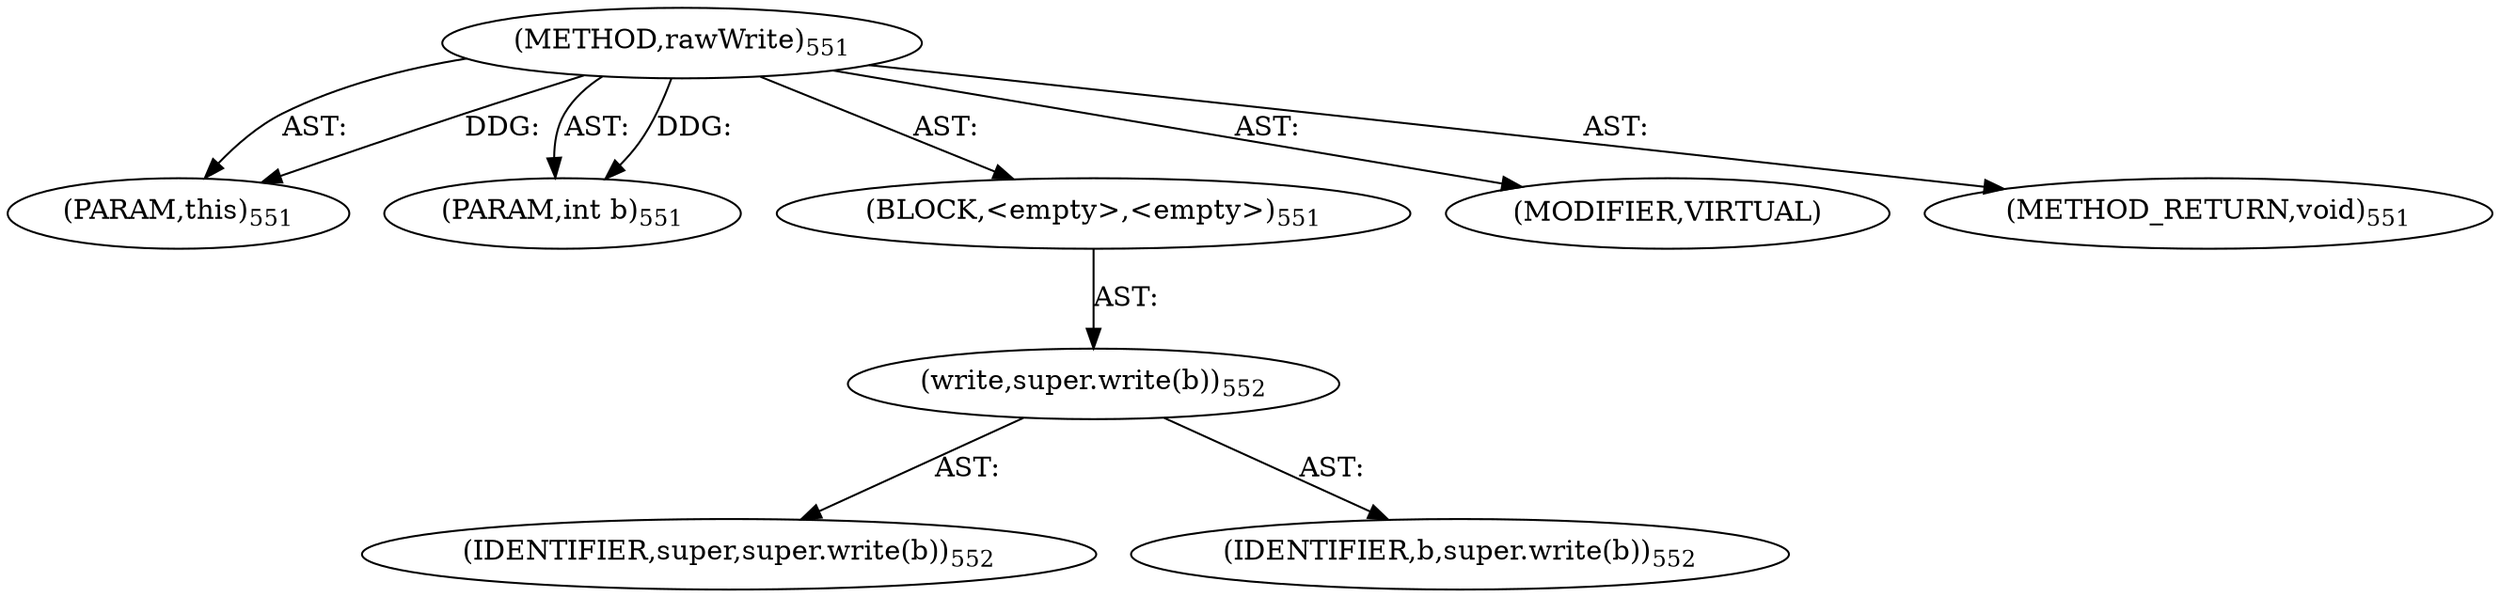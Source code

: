 digraph "rawWrite" {  
"111669149731" [label = <(METHOD,rawWrite)<SUB>551</SUB>> ]
"115964117051" [label = <(PARAM,this)<SUB>551</SUB>> ]
"115964117052" [label = <(PARAM,int b)<SUB>551</SUB>> ]
"25769803852" [label = <(BLOCK,&lt;empty&gt;,&lt;empty&gt;)<SUB>551</SUB>> ]
"30064771378" [label = <(write,super.write(b))<SUB>552</SUB>> ]
"68719476967" [label = <(IDENTIFIER,super,super.write(b))<SUB>552</SUB>> ]
"68719476968" [label = <(IDENTIFIER,b,super.write(b))<SUB>552</SUB>> ]
"133143986260" [label = <(MODIFIER,VIRTUAL)> ]
"128849018915" [label = <(METHOD_RETURN,void)<SUB>551</SUB>> ]
  "111669149731" -> "115964117051"  [ label = "AST: "] 
  "111669149731" -> "115964117052"  [ label = "AST: "] 
  "111669149731" -> "25769803852"  [ label = "AST: "] 
  "111669149731" -> "133143986260"  [ label = "AST: "] 
  "111669149731" -> "128849018915"  [ label = "AST: "] 
  "25769803852" -> "30064771378"  [ label = "AST: "] 
  "30064771378" -> "68719476967"  [ label = "AST: "] 
  "30064771378" -> "68719476968"  [ label = "AST: "] 
  "111669149731" -> "115964117051"  [ label = "DDG: "] 
  "111669149731" -> "115964117052"  [ label = "DDG: "] 
}

